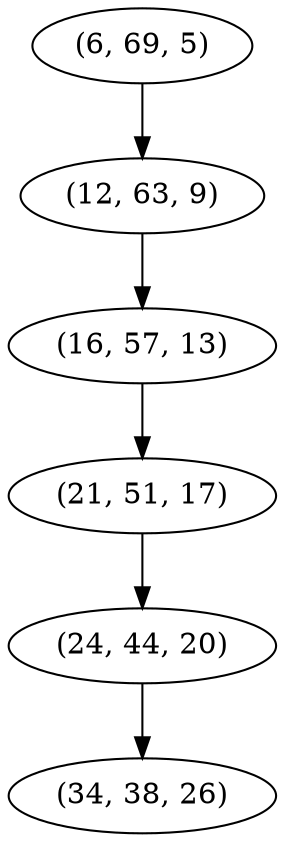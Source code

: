 digraph tree {
    "(6, 69, 5)";
    "(12, 63, 9)";
    "(16, 57, 13)";
    "(21, 51, 17)";
    "(24, 44, 20)";
    "(34, 38, 26)";
    "(6, 69, 5)" -> "(12, 63, 9)";
    "(12, 63, 9)" -> "(16, 57, 13)";
    "(16, 57, 13)" -> "(21, 51, 17)";
    "(21, 51, 17)" -> "(24, 44, 20)";
    "(24, 44, 20)" -> "(34, 38, 26)";
}

